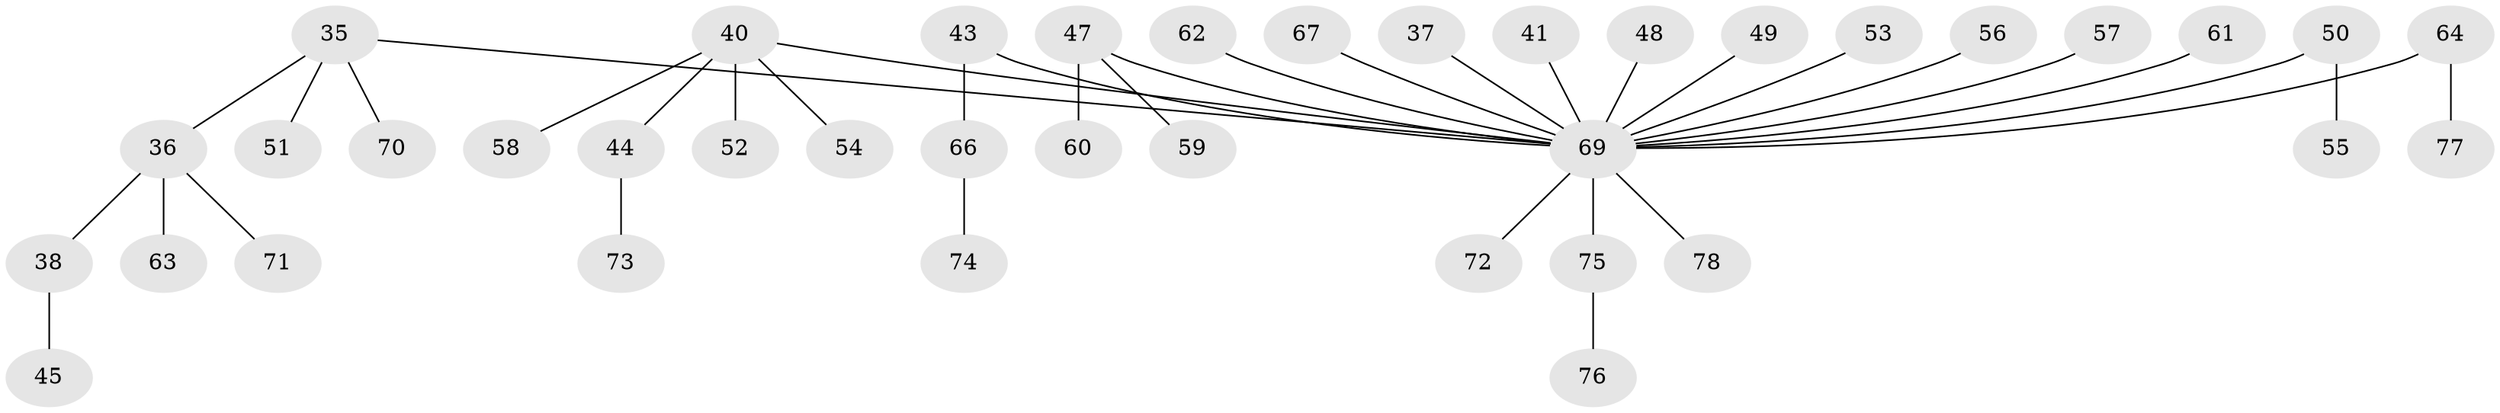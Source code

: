 // original degree distribution, {6: 0.038461538461538464, 4: 0.07692307692307693, 5: 0.02564102564102564, 2: 0.24358974358974358, 3: 0.10256410256410256, 1: 0.5128205128205128}
// Generated by graph-tools (version 1.1) at 2025/52/03/09/25 04:52:56]
// undirected, 39 vertices, 38 edges
graph export_dot {
graph [start="1"]
  node [color=gray90,style=filled];
  35 [super="+32"];
  36;
  37;
  38;
  40 [super="+21+33"];
  41;
  43;
  44;
  45;
  47;
  48;
  49;
  50;
  51;
  52;
  53;
  54;
  55;
  56;
  57;
  58;
  59;
  60;
  61;
  62;
  63;
  64;
  66;
  67;
  69 [super="+20+31+46+68"];
  70;
  71;
  72;
  73;
  74;
  75 [super="+22"];
  76;
  77;
  78;
  35 -- 36;
  35 -- 70;
  35 -- 51;
  35 -- 69;
  36 -- 38;
  36 -- 63;
  36 -- 71;
  37 -- 69;
  38 -- 45;
  40 -- 52;
  40 -- 54;
  40 -- 58;
  40 -- 44;
  40 -- 69;
  41 -- 69;
  43 -- 66;
  43 -- 69;
  44 -- 73;
  47 -- 59;
  47 -- 60;
  47 -- 69;
  48 -- 69;
  49 -- 69;
  50 -- 55;
  50 -- 69;
  53 -- 69;
  56 -- 69;
  57 -- 69;
  61 -- 69;
  62 -- 69;
  64 -- 77;
  64 -- 69;
  66 -- 74;
  67 -- 69;
  69 -- 72;
  69 -- 75;
  69 -- 78;
  75 -- 76;
}

